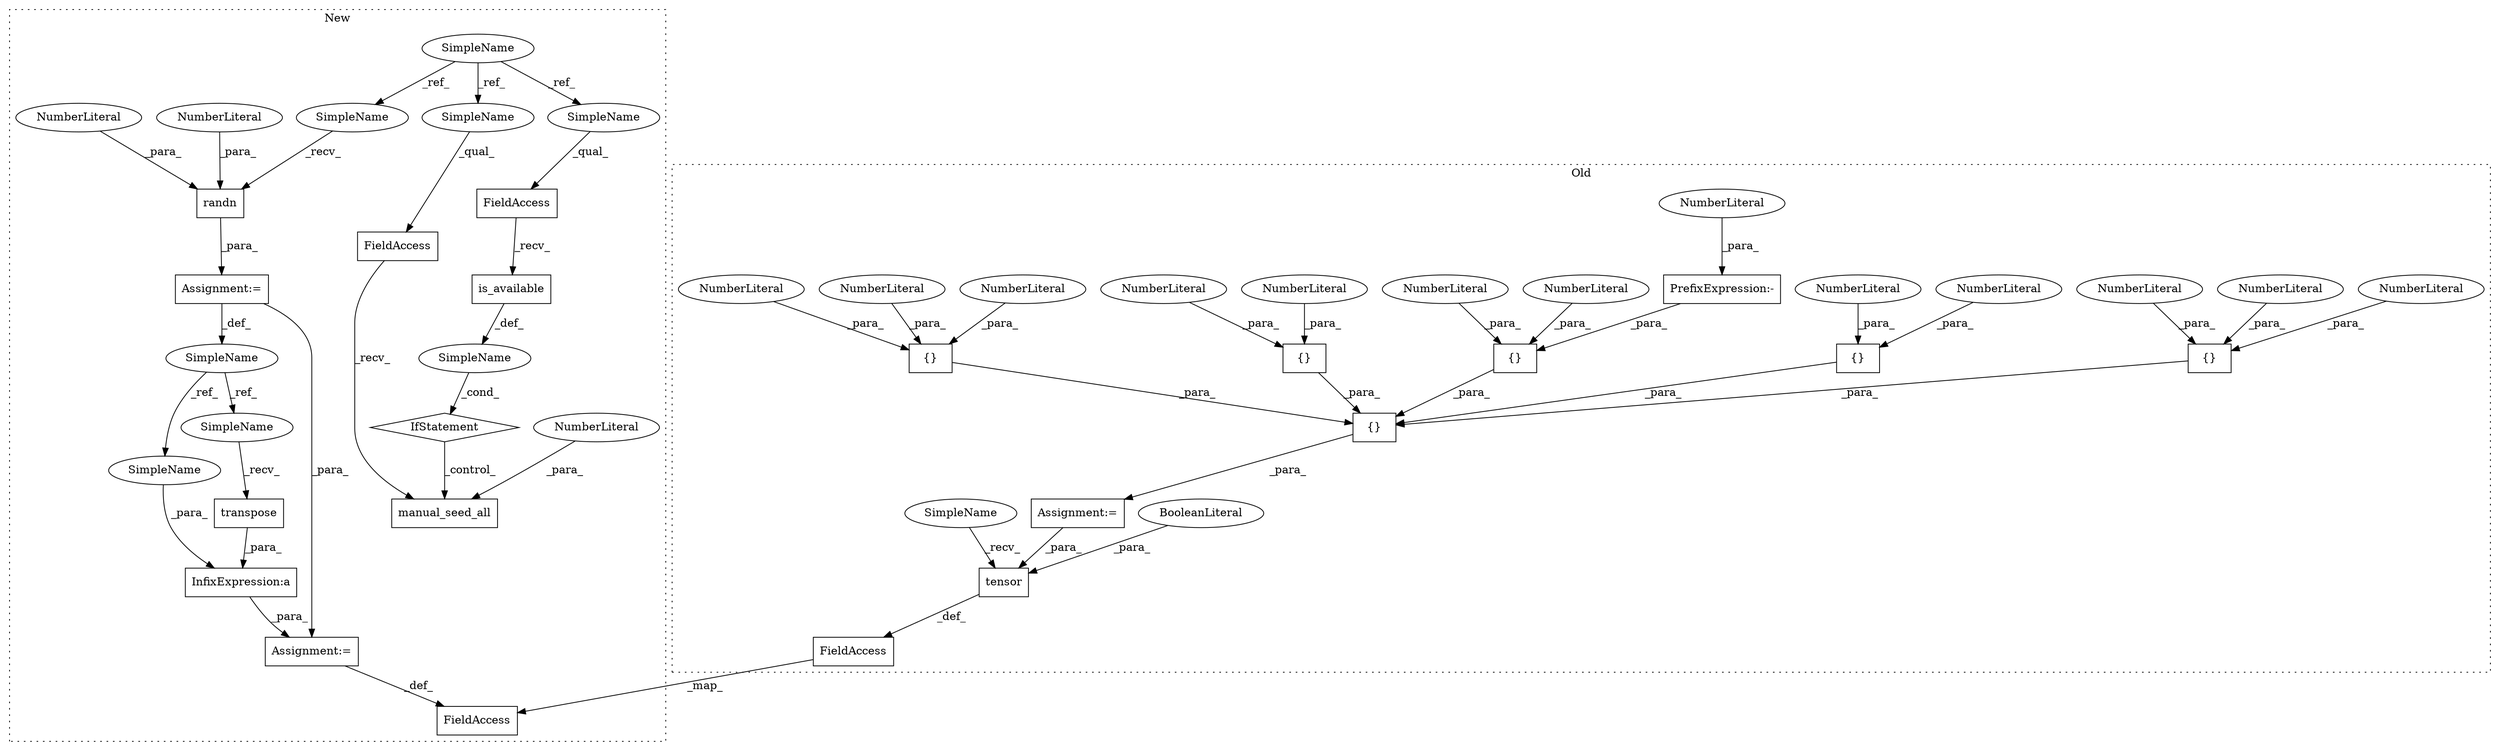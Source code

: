 digraph G {
subgraph cluster0 {
1 [label="tensor" a="32" s="2217,2245" l="7,1" shape="box"];
3 [label="{}" a="4" s="2108,2115" l="1,1" shape="box"];
4 [label="BooleanLiteral" a="9" s="2241" l="4" shape="ellipse"];
6 [label="{}" a="4" s="2147,2154" l="1,1" shape="box"];
8 [label="NumberLiteral" a="34" s="2148" l="1" shape="ellipse"];
9 [label="NumberLiteral" a="34" s="2152" l="2" shape="ellipse"];
10 [label="NumberLiteral" a="34" s="2112" l="1" shape="ellipse"];
11 [label="NumberLiteral" a="34" s="2150" l="1" shape="ellipse"];
12 [label="{}" a="4" s="2097,2156" l="1,1" shape="box"];
13 [label="PrefixExpression:-" a="38" s="2102" l="1" shape="box"];
14 [label="NumberLiteral" a="34" s="2103" l="1" shape="ellipse"];
15 [label="{}" a="4" s="2099,2106" l="1,1" shape="box"];
16 [label="NumberLiteral" a="34" s="2100" l="1" shape="ellipse"];
17 [label="NumberLiteral" a="34" s="2114" l="1" shape="ellipse"];
18 [label="{}" a="4" s="2117,2123" l="1,1" shape="box"];
19 [label="NumberLiteral" a="34" s="2105" l="1" shape="ellipse"];
20 [label="{}" a="4" s="2127,2135" l="1,1" shape="box"];
21 [label="NumberLiteral" a="34" s="2134" l="1" shape="ellipse"];
22 [label="NumberLiteral" a="34" s="2120" l="1" shape="ellipse"];
23 [label="NumberLiteral" a="34" s="2118" l="1" shape="ellipse"];
24 [label="NumberLiteral" a="34" s="2128" l="2" shape="ellipse"];
25 [label="NumberLiteral" a="34" s="2122" l="1" shape="ellipse"];
32 [label="FieldAccess" a="22" s="2197" l="13" shape="box"];
40 [label="Assignment:=" a="7" s="2083" l="1" shape="box"];
47 [label="SimpleName" a="42" s="2211" l="5" shape="ellipse"];
label = "Old";
style="dotted";
}
subgraph cluster1 {
2 [label="is_available" a="32" s="3274" l="14" shape="box"];
5 [label="manual_seed_all" a="32" s="3311,3328" l="16,1" shape="box"];
7 [label="NumberLiteral" a="34" s="3327" l="1" shape="ellipse"];
26 [label="FieldAccess" a="22" s="3300" l="10" shape="box"];
27 [label="SimpleName" a="42" s="3079" l="5" shape="ellipse"];
28 [label="randn" a="32" s="3382,3393" l="6,1" shape="box"];
29 [label="FieldAccess" a="22" s="3263" l="10" shape="box"];
30 [label="IfStatement" a="25" s="3259,3288" l="4,2" shape="diamond"];
31 [label="FieldAccess" a="22" s="3528" l="14" shape="box"];
33 [label="InfixExpression:a" a="27" s="3410" l="3" shape="box"];
34 [label="NumberLiteral" a="34" s="3390" l="1" shape="ellipse"];
35 [label="NumberLiteral" a="34" s="3392" l="1" shape="ellipse"];
36 [label="SimpleName" a="42" s="3371" l="4" shape="ellipse"];
37 [label="transpose" a="32" s="3418,3433" l="10,1" shape="box"];
38 [label="SimpleName" a="42" s="" l="" shape="ellipse"];
39 [label="Assignment:=" a="7" s="3404" l="1" shape="box"];
41 [label="Assignment:=" a="7" s="3375" l="1" shape="box"];
42 [label="SimpleName" a="42" s="3376" l="5" shape="ellipse"];
43 [label="SimpleName" a="42" s="3300" l="5" shape="ellipse"];
44 [label="SimpleName" a="42" s="3263" l="5" shape="ellipse"];
45 [label="SimpleName" a="42" s="3406" l="4" shape="ellipse"];
46 [label="SimpleName" a="42" s="3413" l="4" shape="ellipse"];
label = "New";
style="dotted";
}
1 -> 32 [label="_def_"];
2 -> 38 [label="_def_"];
3 -> 12 [label="_para_"];
4 -> 1 [label="_para_"];
6 -> 12 [label="_para_"];
7 -> 5 [label="_para_"];
8 -> 6 [label="_para_"];
9 -> 6 [label="_para_"];
10 -> 3 [label="_para_"];
11 -> 6 [label="_para_"];
12 -> 40 [label="_para_"];
13 -> 15 [label="_para_"];
14 -> 13 [label="_para_"];
15 -> 12 [label="_para_"];
16 -> 15 [label="_para_"];
17 -> 3 [label="_para_"];
18 -> 12 [label="_para_"];
19 -> 15 [label="_para_"];
20 -> 12 [label="_para_"];
21 -> 20 [label="_para_"];
22 -> 18 [label="_para_"];
23 -> 18 [label="_para_"];
24 -> 20 [label="_para_"];
25 -> 18 [label="_para_"];
26 -> 5 [label="_recv_"];
27 -> 42 [label="_ref_"];
27 -> 44 [label="_ref_"];
27 -> 43 [label="_ref_"];
28 -> 41 [label="_para_"];
29 -> 2 [label="_recv_"];
30 -> 5 [label="_control_"];
32 -> 31 [label="_map_"];
33 -> 39 [label="_para_"];
34 -> 28 [label="_para_"];
35 -> 28 [label="_para_"];
36 -> 45 [label="_ref_"];
36 -> 46 [label="_ref_"];
37 -> 33 [label="_para_"];
38 -> 30 [label="_cond_"];
39 -> 31 [label="_def_"];
40 -> 1 [label="_para_"];
41 -> 36 [label="_def_"];
41 -> 39 [label="_para_"];
42 -> 28 [label="_recv_"];
43 -> 26 [label="_qual_"];
44 -> 29 [label="_qual_"];
45 -> 33 [label="_para_"];
46 -> 37 [label="_recv_"];
47 -> 1 [label="_recv_"];
}